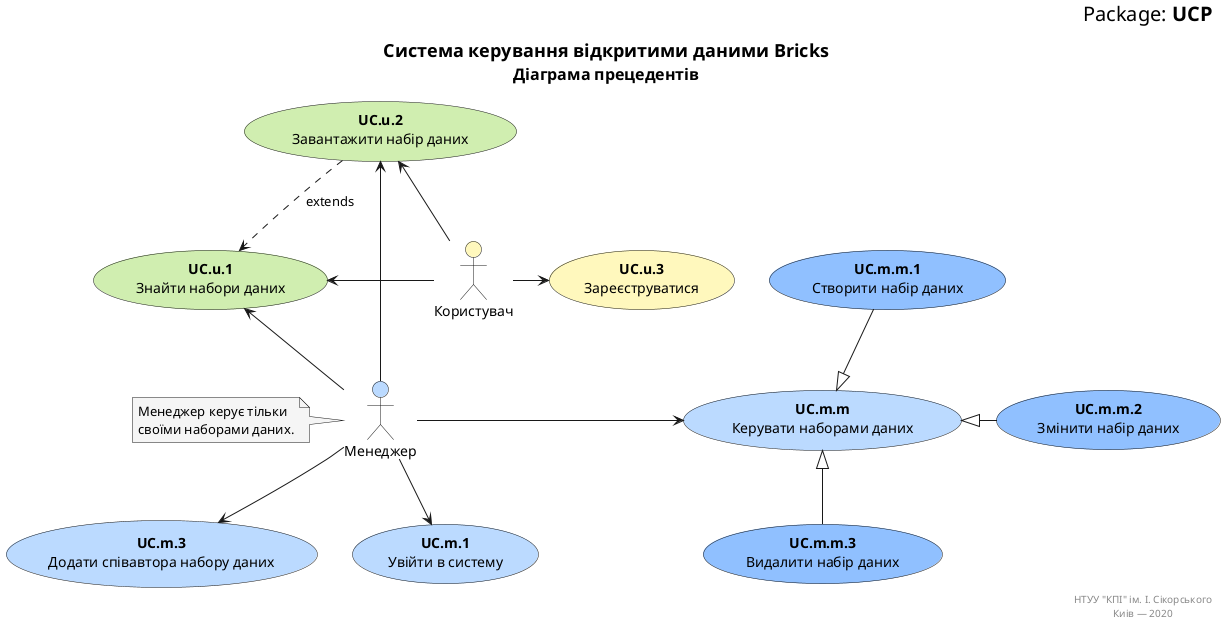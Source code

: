 @startuml
    right header
        <font size=20 color=black>Package: <b>UCP</b></font>
    end header

    title
        <font size=18>Система керування відкритими даними <b>Bricks</b></font>
        <font size=16>Діаграма прецедентів</font>
    end title

    actor "Користувач" as User #fff8bd
    actor "Менеджер" as Manager #bbdaff
    
    usecase "<b>UC.u.1</b>\nЗнайти набори даних" as UC.u.1 #d0eeb0
    usecase "<b>UC.u.2</b>\nЗавантажити набір даних" as UC.u.2 #d0eeb0
    usecase "<b>UC.u.3</b>\nЗареєструватися" as UC.u.3 #fff8bd

    usecase "<b>UC.m.1</b>\nУвійти в систему" as UC.m.1 #bbdaff
    usecase "<b>UC.m.3</b>\nДодати співавтора набору даних" as UC.m.2 #bbdaff
    usecase "<b>UC.m.m</b>\nКерувати наборами даних" as UC.m.m #bbdaff
    usecase "<b>UC.m.m.1</b>\nСтворити набір даних" as UC.m.m.1 #90c0ff
    usecase "<b>UC.m.m.2</b>\nЗмінити набір даних" as UC.m.m.2 #90c0ff
    usecase "<b>UC.m.m.3</b>\nВидалити набір даних" as UC.m.m.3 #90c0ff

    UC.u.2 ..> UC.u.1 : extends
    UC.m.m.1 -d-|> UC.m.m
    UC.m.m.2 -l-|> UC.m.m
    UC.m.m.3 -u-|> UC.m.m

    note left of Manager #f5f5f5
        Менеджер керує тільки
        своїми наборами даних.
    end note

    User -l-> UC.u.1
    User -u-> UC.u.2
    User -r-> UC.u.3

    Manager -u-> UC.u.1
    Manager -u-> UC.u.2
    Manager --> UC.m.1
    Manager --> UC.m.2
    Manager -r-> UC.m.m
    
    right footer
        НТУУ "КПІ" ім. І. Сікорського
        Киів — 2020
    end footer

@enduml
